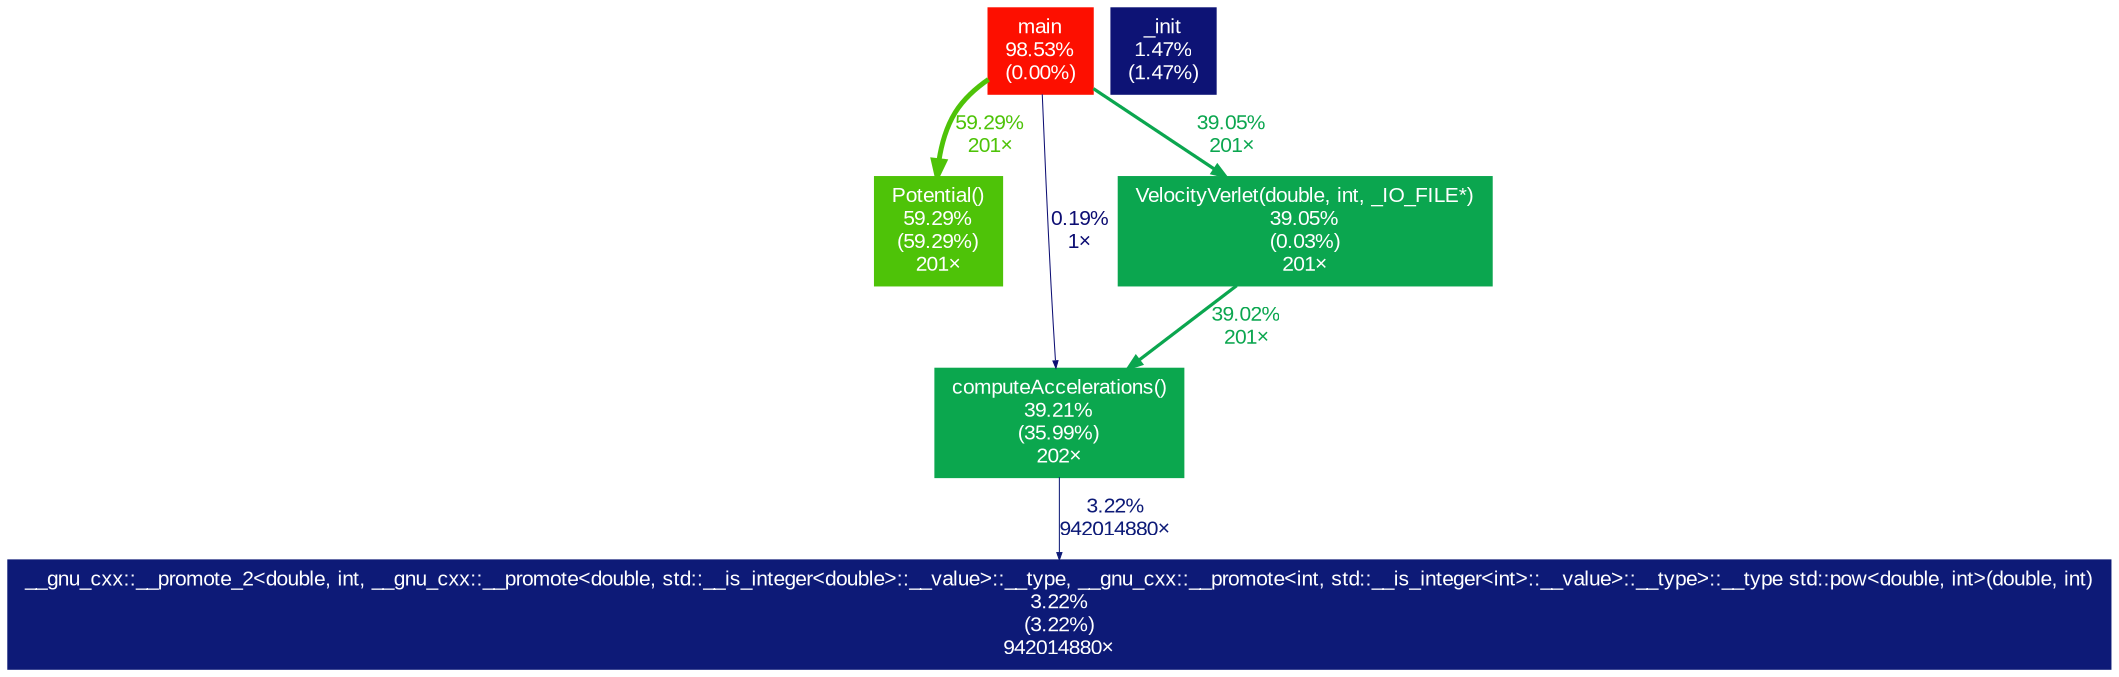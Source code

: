 digraph {
	graph [fontname=Arial, nodesep=0.125, ranksep=0.25];
	node [fontcolor=white, fontname=Arial, height=0, shape=box, style=filled, width=0];
	edge [fontname=Arial];
	1 [color="#fd0f00", fontcolor="#ffffff", fontsize="10.00", label="main\n98.53%\n(0.00%)"];
	1 -> 2 [arrowsize="0.77", color="#4ec308", fontcolor="#4ec308", fontsize="10.00", label="59.29%\n201×", labeldistance="2.37", penwidth="2.37"];
	1 -> 3 [arrowsize="0.35", color="#0d0e73", fontcolor="#0d0e73", fontsize="10.00", label="0.19%\n1×", labeldistance="0.50", penwidth="0.50"];
	1 -> 4 [arrowsize="0.62", color="#0ba64f", fontcolor="#0ba64f", fontsize="10.00", label="39.05%\n201×", labeldistance="1.56", penwidth="1.56"];
	2 [color="#4ec308", fontcolor="#ffffff", fontsize="10.00", label="Potential()\n59.29%\n(59.29%)\n201×"];
	3 [color="#0ba74e", fontcolor="#ffffff", fontsize="10.00", label="computeAccelerations()\n39.21%\n(35.99%)\n202×"];
	3 -> 5 [arrowsize="0.35", color="#0d1a77", fontcolor="#0d1a77", fontsize="10.00", label="3.22%\n942014880×", labeldistance="0.50", penwidth="0.50"];
	4 [color="#0ba64f", fontcolor="#ffffff", fontsize="10.00", label="VelocityVerlet(double, int, _IO_FILE*)\n39.05%\n(0.03%)\n201×"];
	4 -> 3 [arrowsize="0.62", color="#0ba64f", fontcolor="#0ba64f", fontsize="10.00", label="39.02%\n201×", labeldistance="1.56", penwidth="1.56"];
	5 [color="#0d1a77", fontcolor="#ffffff", fontsize="10.00", label="__gnu_cxx::__promote_2<double, int, __gnu_cxx::__promote<double, std::__is_integer<double>::__value>::__type, __gnu_cxx::__promote<int, std::__is_integer<int>::__value>::__type>::__type std::pow<double, int>(double, int)\n3.22%\n(3.22%)\n942014880×"];
	6 [color="#0d1375", fontcolor="#ffffff", fontsize="10.00", label="_init\n1.47%\n(1.47%)"];
}
